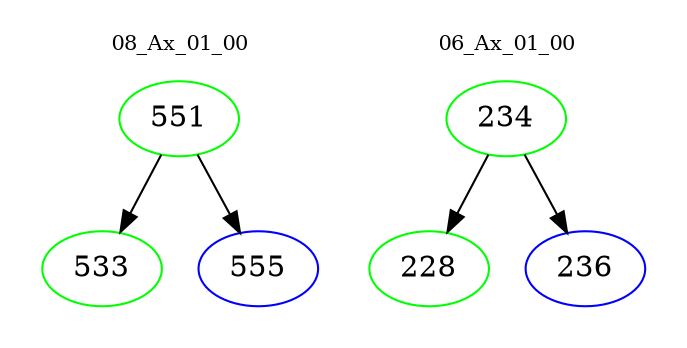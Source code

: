 digraph{
subgraph cluster_0 {
color = white
label = "08_Ax_01_00";
fontsize=10;
T0_551 [label="551", color="green"]
T0_551 -> T0_533 [color="black"]
T0_533 [label="533", color="green"]
T0_551 -> T0_555 [color="black"]
T0_555 [label="555", color="blue"]
}
subgraph cluster_1 {
color = white
label = "06_Ax_01_00";
fontsize=10;
T1_234 [label="234", color="green"]
T1_234 -> T1_228 [color="black"]
T1_228 [label="228", color="green"]
T1_234 -> T1_236 [color="black"]
T1_236 [label="236", color="blue"]
}
}
